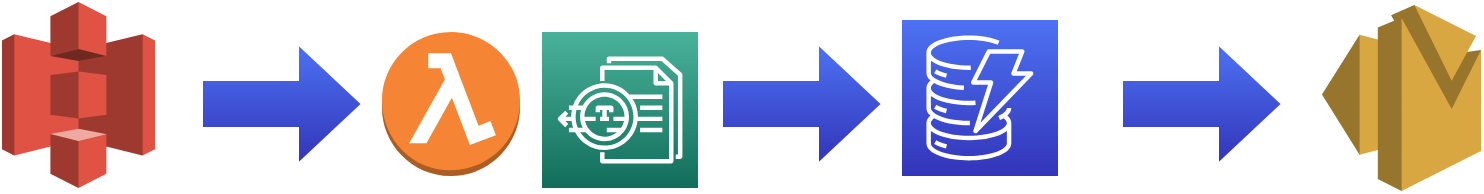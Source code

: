 <mxfile version="20.4.0" type="github">
  <diagram id="Gyv89z7tVxhcNi12R29K" name="Page-1">
    <mxGraphModel dx="1038" dy="575" grid="1" gridSize="10" guides="1" tooltips="1" connect="1" arrows="1" fold="1" page="1" pageScale="1" pageWidth="850" pageHeight="1100" math="0" shadow="0">
      <root>
        <mxCell id="0" />
        <mxCell id="1" parent="0" />
        <mxCell id="Jxdd8e8G9jUUfmBRyrEL-2" value="" style="outlineConnect=0;dashed=0;verticalLabelPosition=bottom;verticalAlign=top;align=center;html=1;shape=mxgraph.aws3.s3;fillColor=#E05243;gradientColor=none;" vertex="1" parent="1">
          <mxGeometry x="30" y="228" width="76.5" height="93" as="geometry" />
        </mxCell>
        <mxCell id="Jxdd8e8G9jUUfmBRyrEL-3" value="" style="outlineConnect=0;dashed=0;verticalLabelPosition=bottom;verticalAlign=top;align=center;html=1;shape=mxgraph.aws3.lambda_function;fillColor=#F58534;gradientColor=none;" vertex="1" parent="1">
          <mxGeometry x="220" y="243" width="69" height="72" as="geometry" />
        </mxCell>
        <mxCell id="Jxdd8e8G9jUUfmBRyrEL-4" value="" style="sketch=0;points=[[0,0,0],[0.25,0,0],[0.5,0,0],[0.75,0,0],[1,0,0],[0,1,0],[0.25,1,0],[0.5,1,0],[0.75,1,0],[1,1,0],[0,0.25,0],[0,0.5,0],[0,0.75,0],[1,0.25,0],[1,0.5,0],[1,0.75,0]];outlineConnect=0;fontColor=#232F3E;gradientColor=#4AB29A;gradientDirection=north;fillColor=#116D5B;strokeColor=#ffffff;dashed=0;verticalLabelPosition=bottom;verticalAlign=top;align=center;html=1;fontSize=12;fontStyle=0;aspect=fixed;shape=mxgraph.aws4.resourceIcon;resIcon=mxgraph.aws4.textract;" vertex="1" parent="1">
          <mxGeometry x="300" y="243" width="78" height="78" as="geometry" />
        </mxCell>
        <mxCell id="Jxdd8e8G9jUUfmBRyrEL-5" value="" style="sketch=0;points=[[0,0,0],[0.25,0,0],[0.5,0,0],[0.75,0,0],[1,0,0],[0,1,0],[0.25,1,0],[0.5,1,0],[0.75,1,0],[1,1,0],[0,0.25,0],[0,0.5,0],[0,0.75,0],[1,0.25,0],[1,0.5,0],[1,0.75,0]];outlineConnect=0;fontColor=#232F3E;gradientColor=#4D72F3;gradientDirection=north;fillColor=#3334B9;strokeColor=#ffffff;dashed=0;verticalLabelPosition=bottom;verticalAlign=top;align=center;html=1;fontSize=12;fontStyle=0;aspect=fixed;shape=mxgraph.aws4.resourceIcon;resIcon=mxgraph.aws4.dynamodb;" vertex="1" parent="1">
          <mxGeometry x="480" y="237" width="78" height="78" as="geometry" />
        </mxCell>
        <mxCell id="Jxdd8e8G9jUUfmBRyrEL-6" value="" style="outlineConnect=0;dashed=0;verticalLabelPosition=bottom;verticalAlign=top;align=center;html=1;shape=mxgraph.aws3.ses;fillColor=#D9A741;gradientColor=none;" vertex="1" parent="1">
          <mxGeometry x="690" y="229.5" width="79.5" height="93" as="geometry" />
        </mxCell>
        <mxCell id="Jxdd8e8G9jUUfmBRyrEL-12" value="" style="shape=singleArrow;whiteSpace=wrap;html=1;arrowWidth=0.4;arrowSize=0.4;verticalAlign=top;fillColor=#3334B9;strokeColor=#ffffff;fontColor=#232F3E;sketch=0;gradientColor=#4D72F3;gradientDirection=north;dashed=0;fontStyle=0;" vertex="1" parent="1">
          <mxGeometry x="590" y="249" width="80" height="60" as="geometry" />
        </mxCell>
        <mxCell id="Jxdd8e8G9jUUfmBRyrEL-14" value="" style="shape=singleArrow;whiteSpace=wrap;html=1;arrowWidth=0.4;arrowSize=0.4;verticalAlign=top;fillColor=#3334B9;strokeColor=#ffffff;fontColor=#232F3E;sketch=0;gradientColor=#4D72F3;gradientDirection=north;dashed=0;fontStyle=0;" vertex="1" parent="1">
          <mxGeometry x="390" y="249" width="80" height="60" as="geometry" />
        </mxCell>
        <mxCell id="Jxdd8e8G9jUUfmBRyrEL-15" value="" style="shape=singleArrow;whiteSpace=wrap;html=1;arrowWidth=0.4;arrowSize=0.4;verticalAlign=top;fillColor=#3334B9;strokeColor=#ffffff;fontColor=#232F3E;sketch=0;gradientColor=#4D72F3;gradientDirection=north;dashed=0;fontStyle=0;" vertex="1" parent="1">
          <mxGeometry x="130" y="249" width="80" height="60" as="geometry" />
        </mxCell>
      </root>
    </mxGraphModel>
  </diagram>
</mxfile>

